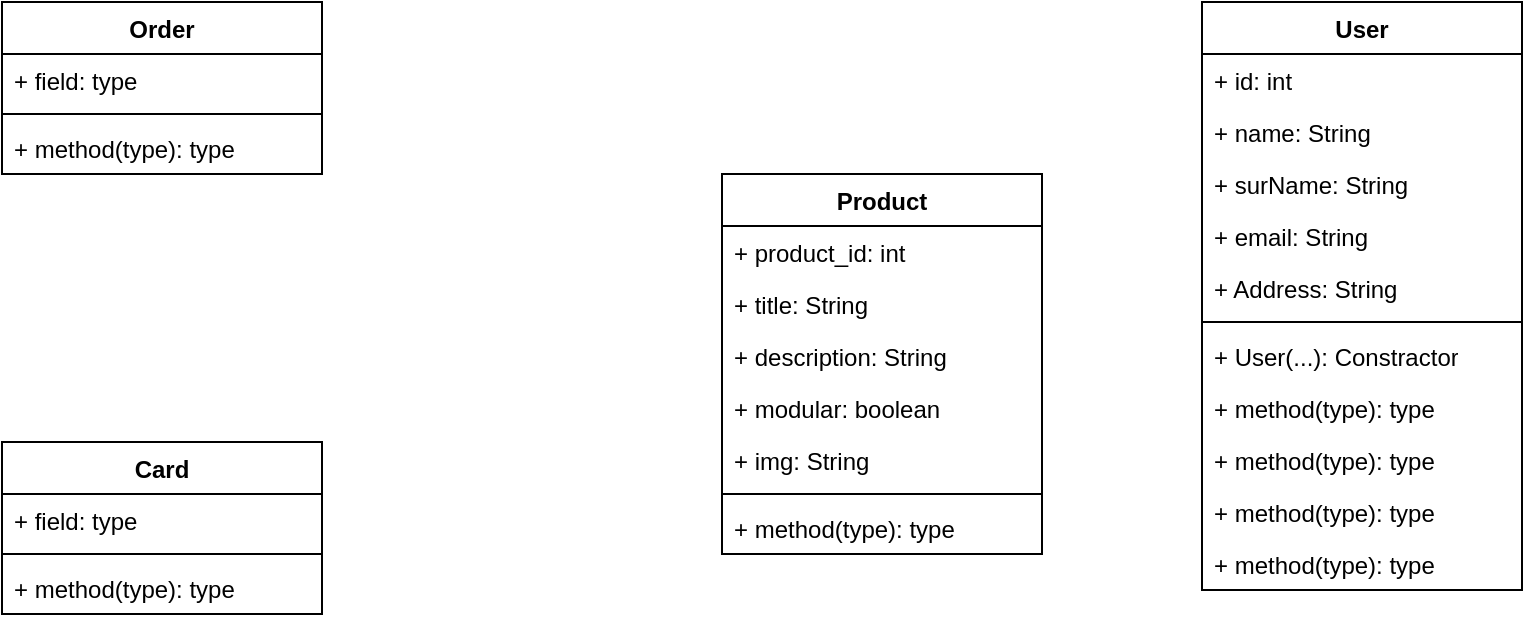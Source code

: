<mxfile version="22.0.2" type="device">
  <diagram id="C5RBs43oDa-KdzZeNtuy" name="Page-1">
    <mxGraphModel dx="1439" dy="714" grid="1" gridSize="10" guides="1" tooltips="1" connect="1" arrows="1" fold="1" page="1" pageScale="1" pageWidth="827" pageHeight="1169" math="0" shadow="0">
      <root>
        <mxCell id="WIyWlLk6GJQsqaUBKTNV-0" />
        <mxCell id="WIyWlLk6GJQsqaUBKTNV-1" parent="WIyWlLk6GJQsqaUBKTNV-0" />
        <mxCell id="S8c-AaU2T1wN9N6iw02K-0" value="User" style="swimlane;fontStyle=1;align=center;verticalAlign=top;childLayout=stackLayout;horizontal=1;startSize=26;horizontalStack=0;resizeParent=1;resizeParentMax=0;resizeLast=0;collapsible=1;marginBottom=0;whiteSpace=wrap;html=1;" vertex="1" parent="WIyWlLk6GJQsqaUBKTNV-1">
          <mxGeometry x="640" y="40" width="160" height="294" as="geometry" />
        </mxCell>
        <mxCell id="S8c-AaU2T1wN9N6iw02K-1" value="+ id: int" style="text;strokeColor=none;fillColor=none;align=left;verticalAlign=top;spacingLeft=4;spacingRight=4;overflow=hidden;rotatable=0;points=[[0,0.5],[1,0.5]];portConstraint=eastwest;whiteSpace=wrap;html=1;" vertex="1" parent="S8c-AaU2T1wN9N6iw02K-0">
          <mxGeometry y="26" width="160" height="26" as="geometry" />
        </mxCell>
        <mxCell id="S8c-AaU2T1wN9N6iw02K-4" value="+ name: String" style="text;strokeColor=none;fillColor=none;align=left;verticalAlign=top;spacingLeft=4;spacingRight=4;overflow=hidden;rotatable=0;points=[[0,0.5],[1,0.5]];portConstraint=eastwest;whiteSpace=wrap;html=1;" vertex="1" parent="S8c-AaU2T1wN9N6iw02K-0">
          <mxGeometry y="52" width="160" height="26" as="geometry" />
        </mxCell>
        <mxCell id="S8c-AaU2T1wN9N6iw02K-5" value="+ surName: String" style="text;strokeColor=none;fillColor=none;align=left;verticalAlign=top;spacingLeft=4;spacingRight=4;overflow=hidden;rotatable=0;points=[[0,0.5],[1,0.5]];portConstraint=eastwest;whiteSpace=wrap;html=1;" vertex="1" parent="S8c-AaU2T1wN9N6iw02K-0">
          <mxGeometry y="78" width="160" height="26" as="geometry" />
        </mxCell>
        <mxCell id="S8c-AaU2T1wN9N6iw02K-6" value="+ email: String" style="text;strokeColor=none;fillColor=none;align=left;verticalAlign=top;spacingLeft=4;spacingRight=4;overflow=hidden;rotatable=0;points=[[0,0.5],[1,0.5]];portConstraint=eastwest;whiteSpace=wrap;html=1;" vertex="1" parent="S8c-AaU2T1wN9N6iw02K-0">
          <mxGeometry y="104" width="160" height="26" as="geometry" />
        </mxCell>
        <mxCell id="S8c-AaU2T1wN9N6iw02K-7" value="+ Address: String" style="text;strokeColor=none;fillColor=none;align=left;verticalAlign=top;spacingLeft=4;spacingRight=4;overflow=hidden;rotatable=0;points=[[0,0.5],[1,0.5]];portConstraint=eastwest;whiteSpace=wrap;html=1;" vertex="1" parent="S8c-AaU2T1wN9N6iw02K-0">
          <mxGeometry y="130" width="160" height="26" as="geometry" />
        </mxCell>
        <mxCell id="S8c-AaU2T1wN9N6iw02K-2" value="" style="line;strokeWidth=1;fillColor=none;align=left;verticalAlign=middle;spacingTop=-1;spacingLeft=3;spacingRight=3;rotatable=0;labelPosition=right;points=[];portConstraint=eastwest;strokeColor=inherit;" vertex="1" parent="S8c-AaU2T1wN9N6iw02K-0">
          <mxGeometry y="156" width="160" height="8" as="geometry" />
        </mxCell>
        <mxCell id="S8c-AaU2T1wN9N6iw02K-3" value="+ User(...): Constractor" style="text;strokeColor=none;fillColor=none;align=left;verticalAlign=top;spacingLeft=4;spacingRight=4;overflow=hidden;rotatable=0;points=[[0,0.5],[1,0.5]];portConstraint=eastwest;whiteSpace=wrap;html=1;" vertex="1" parent="S8c-AaU2T1wN9N6iw02K-0">
          <mxGeometry y="164" width="160" height="26" as="geometry" />
        </mxCell>
        <mxCell id="S8c-AaU2T1wN9N6iw02K-9" value="+ method(type): type" style="text;strokeColor=none;fillColor=none;align=left;verticalAlign=top;spacingLeft=4;spacingRight=4;overflow=hidden;rotatable=0;points=[[0,0.5],[1,0.5]];portConstraint=eastwest;whiteSpace=wrap;html=1;" vertex="1" parent="S8c-AaU2T1wN9N6iw02K-0">
          <mxGeometry y="190" width="160" height="26" as="geometry" />
        </mxCell>
        <mxCell id="S8c-AaU2T1wN9N6iw02K-11" value="+ method(type): type" style="text;strokeColor=none;fillColor=none;align=left;verticalAlign=top;spacingLeft=4;spacingRight=4;overflow=hidden;rotatable=0;points=[[0,0.5],[1,0.5]];portConstraint=eastwest;whiteSpace=wrap;html=1;" vertex="1" parent="S8c-AaU2T1wN9N6iw02K-0">
          <mxGeometry y="216" width="160" height="26" as="geometry" />
        </mxCell>
        <mxCell id="S8c-AaU2T1wN9N6iw02K-10" value="+ method(type): type" style="text;strokeColor=none;fillColor=none;align=left;verticalAlign=top;spacingLeft=4;spacingRight=4;overflow=hidden;rotatable=0;points=[[0,0.5],[1,0.5]];portConstraint=eastwest;whiteSpace=wrap;html=1;" vertex="1" parent="S8c-AaU2T1wN9N6iw02K-0">
          <mxGeometry y="242" width="160" height="26" as="geometry" />
        </mxCell>
        <mxCell id="S8c-AaU2T1wN9N6iw02K-8" value="+ method(type): type" style="text;strokeColor=none;fillColor=none;align=left;verticalAlign=top;spacingLeft=4;spacingRight=4;overflow=hidden;rotatable=0;points=[[0,0.5],[1,0.5]];portConstraint=eastwest;whiteSpace=wrap;html=1;" vertex="1" parent="S8c-AaU2T1wN9N6iw02K-0">
          <mxGeometry y="268" width="160" height="26" as="geometry" />
        </mxCell>
        <mxCell id="S8c-AaU2T1wN9N6iw02K-12" value="Order" style="swimlane;fontStyle=1;align=center;verticalAlign=top;childLayout=stackLayout;horizontal=1;startSize=26;horizontalStack=0;resizeParent=1;resizeParentMax=0;resizeLast=0;collapsible=1;marginBottom=0;whiteSpace=wrap;html=1;" vertex="1" parent="WIyWlLk6GJQsqaUBKTNV-1">
          <mxGeometry x="40" y="40" width="160" height="86" as="geometry" />
        </mxCell>
        <mxCell id="S8c-AaU2T1wN9N6iw02K-13" value="+ field: type" style="text;strokeColor=none;fillColor=none;align=left;verticalAlign=top;spacingLeft=4;spacingRight=4;overflow=hidden;rotatable=0;points=[[0,0.5],[1,0.5]];portConstraint=eastwest;whiteSpace=wrap;html=1;" vertex="1" parent="S8c-AaU2T1wN9N6iw02K-12">
          <mxGeometry y="26" width="160" height="26" as="geometry" />
        </mxCell>
        <mxCell id="S8c-AaU2T1wN9N6iw02K-14" value="" style="line;strokeWidth=1;fillColor=none;align=left;verticalAlign=middle;spacingTop=-1;spacingLeft=3;spacingRight=3;rotatable=0;labelPosition=right;points=[];portConstraint=eastwest;strokeColor=inherit;" vertex="1" parent="S8c-AaU2T1wN9N6iw02K-12">
          <mxGeometry y="52" width="160" height="8" as="geometry" />
        </mxCell>
        <mxCell id="S8c-AaU2T1wN9N6iw02K-15" value="+ method(type): type" style="text;strokeColor=none;fillColor=none;align=left;verticalAlign=top;spacingLeft=4;spacingRight=4;overflow=hidden;rotatable=0;points=[[0,0.5],[1,0.5]];portConstraint=eastwest;whiteSpace=wrap;html=1;" vertex="1" parent="S8c-AaU2T1wN9N6iw02K-12">
          <mxGeometry y="60" width="160" height="26" as="geometry" />
        </mxCell>
        <mxCell id="S8c-AaU2T1wN9N6iw02K-16" value="Product" style="swimlane;fontStyle=1;align=center;verticalAlign=top;childLayout=stackLayout;horizontal=1;startSize=26;horizontalStack=0;resizeParent=1;resizeParentMax=0;resizeLast=0;collapsible=1;marginBottom=0;whiteSpace=wrap;html=1;" vertex="1" parent="WIyWlLk6GJQsqaUBKTNV-1">
          <mxGeometry x="400" y="126" width="160" height="190" as="geometry" />
        </mxCell>
        <mxCell id="S8c-AaU2T1wN9N6iw02K-17" value="+ product_id: int" style="text;strokeColor=none;fillColor=none;align=left;verticalAlign=top;spacingLeft=4;spacingRight=4;overflow=hidden;rotatable=0;points=[[0,0.5],[1,0.5]];portConstraint=eastwest;whiteSpace=wrap;html=1;" vertex="1" parent="S8c-AaU2T1wN9N6iw02K-16">
          <mxGeometry y="26" width="160" height="26" as="geometry" />
        </mxCell>
        <mxCell id="S8c-AaU2T1wN9N6iw02K-25" value="+ title: String" style="text;strokeColor=none;fillColor=none;align=left;verticalAlign=top;spacingLeft=4;spacingRight=4;overflow=hidden;rotatable=0;points=[[0,0.5],[1,0.5]];portConstraint=eastwest;whiteSpace=wrap;html=1;" vertex="1" parent="S8c-AaU2T1wN9N6iw02K-16">
          <mxGeometry y="52" width="160" height="26" as="geometry" />
        </mxCell>
        <mxCell id="S8c-AaU2T1wN9N6iw02K-24" value="+ description: String" style="text;strokeColor=none;fillColor=none;align=left;verticalAlign=top;spacingLeft=4;spacingRight=4;overflow=hidden;rotatable=0;points=[[0,0.5],[1,0.5]];portConstraint=eastwest;whiteSpace=wrap;html=1;" vertex="1" parent="S8c-AaU2T1wN9N6iw02K-16">
          <mxGeometry y="78" width="160" height="26" as="geometry" />
        </mxCell>
        <mxCell id="S8c-AaU2T1wN9N6iw02K-27" value="+ modular: boolean" style="text;strokeColor=none;fillColor=none;align=left;verticalAlign=top;spacingLeft=4;spacingRight=4;overflow=hidden;rotatable=0;points=[[0,0.5],[1,0.5]];portConstraint=eastwest;whiteSpace=wrap;html=1;" vertex="1" parent="S8c-AaU2T1wN9N6iw02K-16">
          <mxGeometry y="104" width="160" height="26" as="geometry" />
        </mxCell>
        <mxCell id="S8c-AaU2T1wN9N6iw02K-26" value="+ img: String" style="text;strokeColor=none;fillColor=none;align=left;verticalAlign=top;spacingLeft=4;spacingRight=4;overflow=hidden;rotatable=0;points=[[0,0.5],[1,0.5]];portConstraint=eastwest;whiteSpace=wrap;html=1;" vertex="1" parent="S8c-AaU2T1wN9N6iw02K-16">
          <mxGeometry y="130" width="160" height="26" as="geometry" />
        </mxCell>
        <mxCell id="S8c-AaU2T1wN9N6iw02K-18" value="" style="line;strokeWidth=1;fillColor=none;align=left;verticalAlign=middle;spacingTop=-1;spacingLeft=3;spacingRight=3;rotatable=0;labelPosition=right;points=[];portConstraint=eastwest;strokeColor=inherit;" vertex="1" parent="S8c-AaU2T1wN9N6iw02K-16">
          <mxGeometry y="156" width="160" height="8" as="geometry" />
        </mxCell>
        <mxCell id="S8c-AaU2T1wN9N6iw02K-19" value="+ method(type): type" style="text;strokeColor=none;fillColor=none;align=left;verticalAlign=top;spacingLeft=4;spacingRight=4;overflow=hidden;rotatable=0;points=[[0,0.5],[1,0.5]];portConstraint=eastwest;whiteSpace=wrap;html=1;" vertex="1" parent="S8c-AaU2T1wN9N6iw02K-16">
          <mxGeometry y="164" width="160" height="26" as="geometry" />
        </mxCell>
        <mxCell id="S8c-AaU2T1wN9N6iw02K-20" value="Card" style="swimlane;fontStyle=1;align=center;verticalAlign=top;childLayout=stackLayout;horizontal=1;startSize=26;horizontalStack=0;resizeParent=1;resizeParentMax=0;resizeLast=0;collapsible=1;marginBottom=0;whiteSpace=wrap;html=1;" vertex="1" parent="WIyWlLk6GJQsqaUBKTNV-1">
          <mxGeometry x="40" y="260" width="160" height="86" as="geometry" />
        </mxCell>
        <mxCell id="S8c-AaU2T1wN9N6iw02K-21" value="+ field: type" style="text;strokeColor=none;fillColor=none;align=left;verticalAlign=top;spacingLeft=4;spacingRight=4;overflow=hidden;rotatable=0;points=[[0,0.5],[1,0.5]];portConstraint=eastwest;whiteSpace=wrap;html=1;" vertex="1" parent="S8c-AaU2T1wN9N6iw02K-20">
          <mxGeometry y="26" width="160" height="26" as="geometry" />
        </mxCell>
        <mxCell id="S8c-AaU2T1wN9N6iw02K-22" value="" style="line;strokeWidth=1;fillColor=none;align=left;verticalAlign=middle;spacingTop=-1;spacingLeft=3;spacingRight=3;rotatable=0;labelPosition=right;points=[];portConstraint=eastwest;strokeColor=inherit;" vertex="1" parent="S8c-AaU2T1wN9N6iw02K-20">
          <mxGeometry y="52" width="160" height="8" as="geometry" />
        </mxCell>
        <mxCell id="S8c-AaU2T1wN9N6iw02K-23" value="+ method(type): type" style="text;strokeColor=none;fillColor=none;align=left;verticalAlign=top;spacingLeft=4;spacingRight=4;overflow=hidden;rotatable=0;points=[[0,0.5],[1,0.5]];portConstraint=eastwest;whiteSpace=wrap;html=1;" vertex="1" parent="S8c-AaU2T1wN9N6iw02K-20">
          <mxGeometry y="60" width="160" height="26" as="geometry" />
        </mxCell>
      </root>
    </mxGraphModel>
  </diagram>
</mxfile>
